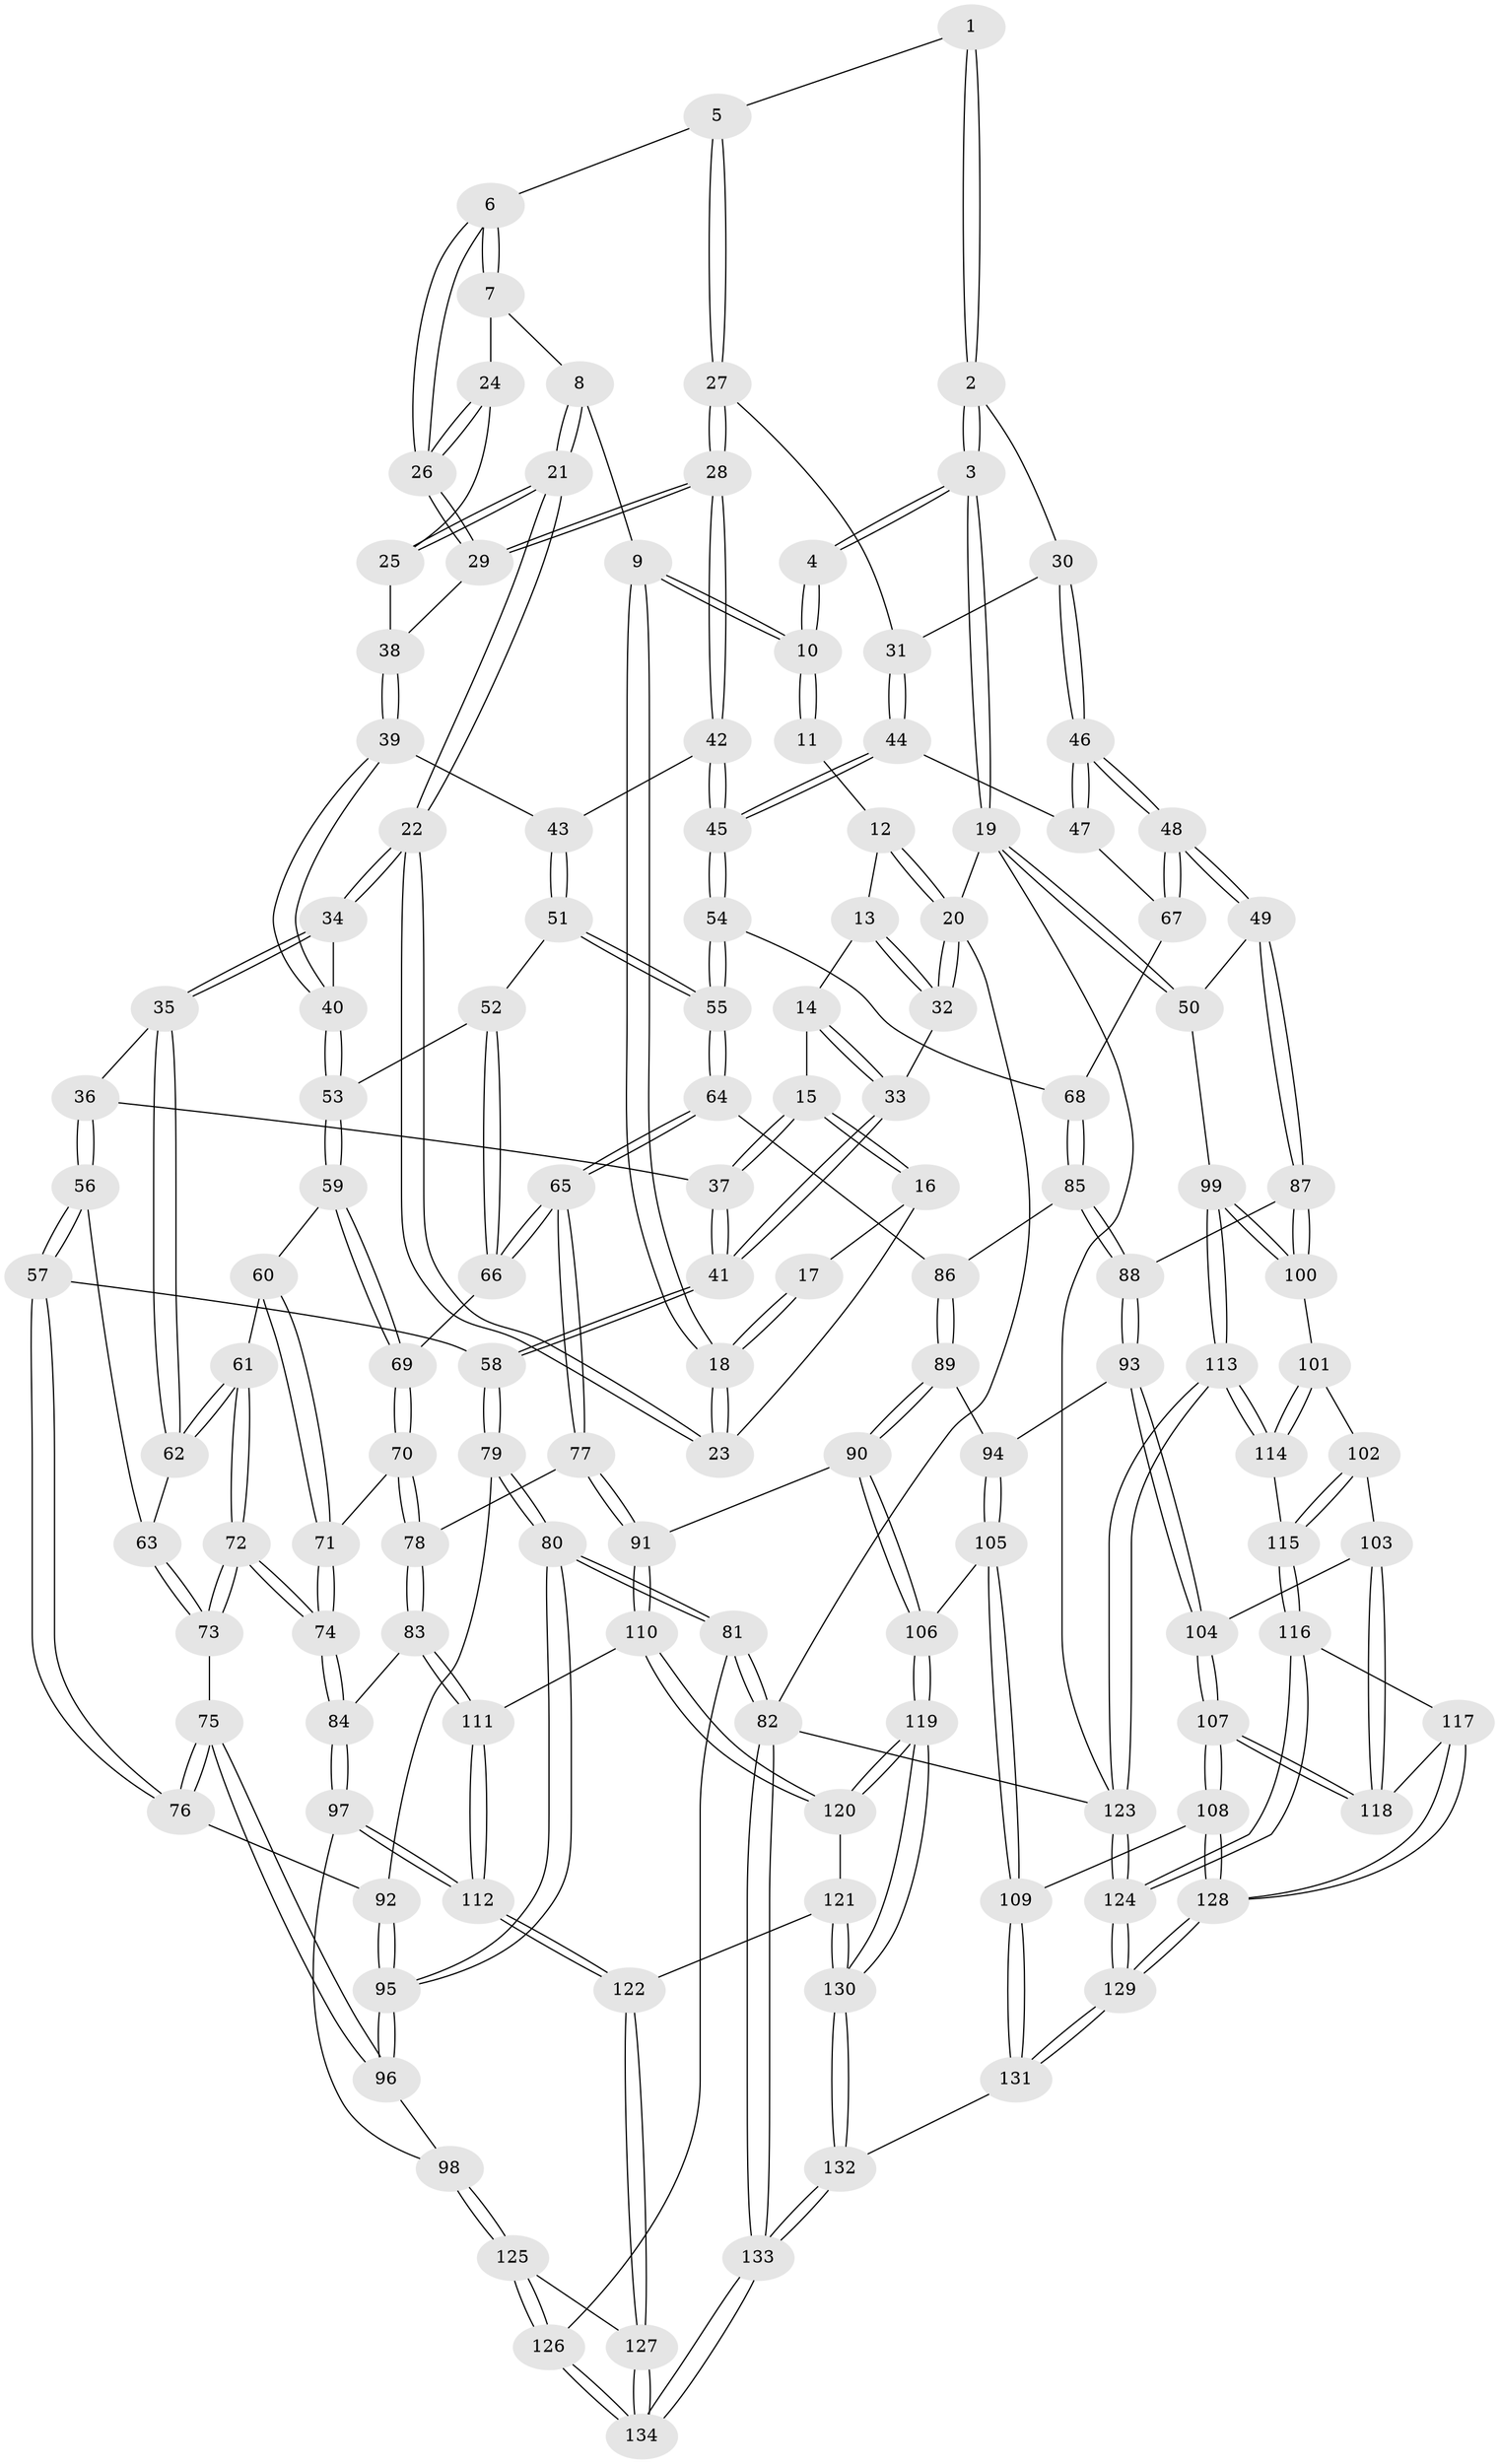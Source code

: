 // Generated by graph-tools (version 1.1) at 2025/51/03/09/25 03:51:02]
// undirected, 134 vertices, 332 edges
graph export_dot {
graph [start="1"]
  node [color=gray90,style=filled];
  1 [pos="+0.7615549450018815+0.04570035776987162"];
  2 [pos="+0.8396446621419741+0.16573426285641932"];
  3 [pos="+1+0"];
  4 [pos="+0.7480032861134511+0"];
  5 [pos="+0.6486955614478068+0.16314203615182588"];
  6 [pos="+0.6223310013559135+0.15584148196995132"];
  7 [pos="+0.5421434290924313+0.09548660306960971"];
  8 [pos="+0.46742101081913595+0"];
  9 [pos="+0.4577979654119191+0"];
  10 [pos="+0.45278895965716964+0"];
  11 [pos="+0.4220576374063051+0"];
  12 [pos="+0.26488657895060286+0"];
  13 [pos="+0.1944065002920551+0.1526296852284327"];
  14 [pos="+0.19414996253801473+0.15844067715396104"];
  15 [pos="+0.20681487523952313+0.19243348869185975"];
  16 [pos="+0.32158623470280984+0.15094462797957922"];
  17 [pos="+0.38170667828306465+0"];
  18 [pos="+0.36669145035612294+0.2051932512714833"];
  19 [pos="+1+0"];
  20 [pos="+0+0"];
  21 [pos="+0.4051132943446923+0.24555593096702727"];
  22 [pos="+0.3905556314143598+0.25782730236006757"];
  23 [pos="+0.3662039868346284+0.20772131456784326"];
  24 [pos="+0.5101660621289626+0.177986121673828"];
  25 [pos="+0.4763078757698239+0.22320935680051948"];
  26 [pos="+0.5684685297053301+0.250264934763638"];
  27 [pos="+0.7169441712055314+0.25960712091263416"];
  28 [pos="+0.5961990219750023+0.33176194332228887"];
  29 [pos="+0.5659049966077889+0.26602037994505223"];
  30 [pos="+0.8525432470346527+0.25747799516577374"];
  31 [pos="+0.7182458952817868+0.2599353451880421"];
  32 [pos="+0+0"];
  33 [pos="+0+0.13495561401089648"];
  34 [pos="+0.3644010205350964+0.31236574024232316"];
  35 [pos="+0.24369649222798484+0.3158604217377245"];
  36 [pos="+0.21332839679606047+0.29430569494311826"];
  37 [pos="+0.20669528754743186+0.28635139070170545"];
  38 [pos="+0.5092376018060757+0.25213646167779585"];
  39 [pos="+0.49394463745367495+0.3300093156904046"];
  40 [pos="+0.3863849223542387+0.33605420804720554"];
  41 [pos="+0+0.27710746763896194"];
  42 [pos="+0.5955431714681407+0.3331231868121051"];
  43 [pos="+0.5673522151226901+0.34759878405757955"];
  44 [pos="+0.7070011268152144+0.4177587564467936"];
  45 [pos="+0.6645143120867237+0.4344587681124963"];
  46 [pos="+0.9701815017360785+0.3532709925737548"];
  47 [pos="+0.7236516079139207+0.41968763285385324"];
  48 [pos="+1+0.383367913109192"];
  49 [pos="+1+0.3948563146322247"];
  50 [pos="+1+0.4009927153503987"];
  51 [pos="+0.5426108137257133+0.40419035539705617"];
  52 [pos="+0.517882726153726+0.4187073795212046"];
  53 [pos="+0.408192244620546+0.4101628348466094"];
  54 [pos="+0.6515472547065174+0.4694052132587089"];
  55 [pos="+0.6072008598595131+0.5113795996590726"];
  56 [pos="+0.06745807807332242+0.46406253625592364"];
  57 [pos="+0.055908831911764656+0.466211961409066"];
  58 [pos="+0+0.36290958993602296"];
  59 [pos="+0.40736378938888135+0.4184261580812551"];
  60 [pos="+0.31137916246682723+0.4821602425764525"];
  61 [pos="+0.277260540503234+0.4868265445350764"];
  62 [pos="+0.2351617025161639+0.4391800411017007"];
  63 [pos="+0.16631615766455304+0.4855091267088042"];
  64 [pos="+0.592781780440455+0.5408116166004304"];
  65 [pos="+0.5725739184491172+0.55139473827629"];
  66 [pos="+0.5075301285109889+0.5067055892358143"];
  67 [pos="+0.7698036582800943+0.5197083253301928"];
  68 [pos="+0.758181772971301+0.5321894816486649"];
  69 [pos="+0.43144713079525565+0.49352353630647583"];
  70 [pos="+0.4213787779790913+0.5121109922928603"];
  71 [pos="+0.37037217513634646+0.5281032139464564"];
  72 [pos="+0.27323695985594443+0.639565375984176"];
  73 [pos="+0.1866120339100427+0.6228386001710784"];
  74 [pos="+0.2804387572547692+0.6450484774218825"];
  75 [pos="+0.16445120046411163+0.6290607441003456"];
  76 [pos="+0.09278782221512683+0.6238149067187355"];
  77 [pos="+0.5157428057897522+0.6638723715200853"];
  78 [pos="+0.43637655422676674+0.6426646894973487"];
  79 [pos="+0+0.44408226693972846"];
  80 [pos="+0+0.8354674697322005"];
  81 [pos="+0+0.8383260179652469"];
  82 [pos="+0+1"];
  83 [pos="+0.3169452106639886+0.6705247788407915"];
  84 [pos="+0.29612850324776646+0.6643685610873626"];
  85 [pos="+0.7450286099978223+0.5923287032025875"];
  86 [pos="+0.6074625359536141+0.5497799383887351"];
  87 [pos="+0.7936181156636128+0.6551664751198125"];
  88 [pos="+0.7655230353225609+0.6502823036731289"];
  89 [pos="+0.6836021662481647+0.6824387556438652"];
  90 [pos="+0.5782196764052876+0.7345097401735301"];
  91 [pos="+0.5456632635904117+0.7238720048576361"];
  92 [pos="+0.08941113238557694+0.6257774428661815"];
  93 [pos="+0.7420895556357633+0.6695379175117295"];
  94 [pos="+0.7242776782805175+0.6760639241432018"];
  95 [pos="+0+0.7800291633460673"];
  96 [pos="+0.12928359722257982+0.8111580387372477"];
  97 [pos="+0.2391870433069926+0.7758985824148051"];
  98 [pos="+0.15180545109752083+0.8237175956148084"];
  99 [pos="+1+0.6429969295564932"];
  100 [pos="+0.8504716384480684+0.7074701221175435"];
  101 [pos="+0.8480892767656661+0.7766272448256418"];
  102 [pos="+0.8478383837464636+0.7774046183040066"];
  103 [pos="+0.8229127254716423+0.7919873221059763"];
  104 [pos="+0.7595894903405287+0.8077441227500771"];
  105 [pos="+0.681324502872337+0.8716415152348914"];
  106 [pos="+0.6749141495370766+0.8685025132879381"];
  107 [pos="+0.7071872565670768+0.8603676046821169"];
  108 [pos="+0.6865756612531921+0.8736990671445349"];
  109 [pos="+0.684797577743545+0.8739951614067235"];
  110 [pos="+0.4672691713869189+0.823574911463123"];
  111 [pos="+0.3821977400569189+0.793926855514611"];
  112 [pos="+0.31306751643781755+0.8611996099723088"];
  113 [pos="+1+0.7080669516733251"];
  114 [pos="+1+0.7760418757069597"];
  115 [pos="+0.9000781986015276+0.8573538748091728"];
  116 [pos="+0.898833499865794+0.8623480109374896"];
  117 [pos="+0.8442957467669981+0.8847308855819702"];
  118 [pos="+0.8217083385625171+0.8667824749014685"];
  119 [pos="+0.5196566854786615+0.9170486533770638"];
  120 [pos="+0.46977719512312477+0.8523015858403867"];
  121 [pos="+0.38227259011655534+0.9238238718094859"];
  122 [pos="+0.30794357715659876+0.9221380582136439"];
  123 [pos="+1+1"];
  124 [pos="+1+1"];
  125 [pos="+0.15741473280340282+0.8434951695068337"];
  126 [pos="+0.14043037279966133+0.9509826367626263"];
  127 [pos="+0.30232610171217766+0.9275584611118514"];
  128 [pos="+0.8141142830198357+0.9472156111749637"];
  129 [pos="+1+1"];
  130 [pos="+0.5056324856051883+1"];
  131 [pos="+0.6468547926103666+1"];
  132 [pos="+0.520380799424616+1"];
  133 [pos="+0.20468635131972426+1"];
  134 [pos="+0.2112405671630082+1"];
  1 -- 2;
  1 -- 2;
  1 -- 5;
  2 -- 3;
  2 -- 3;
  2 -- 30;
  3 -- 4;
  3 -- 4;
  3 -- 19;
  3 -- 19;
  4 -- 10;
  4 -- 10;
  5 -- 6;
  5 -- 27;
  5 -- 27;
  6 -- 7;
  6 -- 7;
  6 -- 26;
  6 -- 26;
  7 -- 8;
  7 -- 24;
  8 -- 9;
  8 -- 21;
  8 -- 21;
  9 -- 10;
  9 -- 10;
  9 -- 18;
  9 -- 18;
  10 -- 11;
  10 -- 11;
  11 -- 12;
  12 -- 13;
  12 -- 20;
  12 -- 20;
  13 -- 14;
  13 -- 32;
  13 -- 32;
  14 -- 15;
  14 -- 33;
  14 -- 33;
  15 -- 16;
  15 -- 16;
  15 -- 37;
  15 -- 37;
  16 -- 17;
  16 -- 23;
  17 -- 18;
  17 -- 18;
  18 -- 23;
  18 -- 23;
  19 -- 20;
  19 -- 50;
  19 -- 50;
  19 -- 123;
  20 -- 32;
  20 -- 32;
  20 -- 82;
  21 -- 22;
  21 -- 22;
  21 -- 25;
  21 -- 25;
  22 -- 23;
  22 -- 23;
  22 -- 34;
  22 -- 34;
  24 -- 25;
  24 -- 26;
  24 -- 26;
  25 -- 38;
  26 -- 29;
  26 -- 29;
  27 -- 28;
  27 -- 28;
  27 -- 31;
  28 -- 29;
  28 -- 29;
  28 -- 42;
  28 -- 42;
  29 -- 38;
  30 -- 31;
  30 -- 46;
  30 -- 46;
  31 -- 44;
  31 -- 44;
  32 -- 33;
  33 -- 41;
  33 -- 41;
  34 -- 35;
  34 -- 35;
  34 -- 40;
  35 -- 36;
  35 -- 62;
  35 -- 62;
  36 -- 37;
  36 -- 56;
  36 -- 56;
  37 -- 41;
  37 -- 41;
  38 -- 39;
  38 -- 39;
  39 -- 40;
  39 -- 40;
  39 -- 43;
  40 -- 53;
  40 -- 53;
  41 -- 58;
  41 -- 58;
  42 -- 43;
  42 -- 45;
  42 -- 45;
  43 -- 51;
  43 -- 51;
  44 -- 45;
  44 -- 45;
  44 -- 47;
  45 -- 54;
  45 -- 54;
  46 -- 47;
  46 -- 47;
  46 -- 48;
  46 -- 48;
  47 -- 67;
  48 -- 49;
  48 -- 49;
  48 -- 67;
  48 -- 67;
  49 -- 50;
  49 -- 87;
  49 -- 87;
  50 -- 99;
  51 -- 52;
  51 -- 55;
  51 -- 55;
  52 -- 53;
  52 -- 66;
  52 -- 66;
  53 -- 59;
  53 -- 59;
  54 -- 55;
  54 -- 55;
  54 -- 68;
  55 -- 64;
  55 -- 64;
  56 -- 57;
  56 -- 57;
  56 -- 63;
  57 -- 58;
  57 -- 76;
  57 -- 76;
  58 -- 79;
  58 -- 79;
  59 -- 60;
  59 -- 69;
  59 -- 69;
  60 -- 61;
  60 -- 71;
  60 -- 71;
  61 -- 62;
  61 -- 62;
  61 -- 72;
  61 -- 72;
  62 -- 63;
  63 -- 73;
  63 -- 73;
  64 -- 65;
  64 -- 65;
  64 -- 86;
  65 -- 66;
  65 -- 66;
  65 -- 77;
  65 -- 77;
  66 -- 69;
  67 -- 68;
  68 -- 85;
  68 -- 85;
  69 -- 70;
  69 -- 70;
  70 -- 71;
  70 -- 78;
  70 -- 78;
  71 -- 74;
  71 -- 74;
  72 -- 73;
  72 -- 73;
  72 -- 74;
  72 -- 74;
  73 -- 75;
  74 -- 84;
  74 -- 84;
  75 -- 76;
  75 -- 76;
  75 -- 96;
  75 -- 96;
  76 -- 92;
  77 -- 78;
  77 -- 91;
  77 -- 91;
  78 -- 83;
  78 -- 83;
  79 -- 80;
  79 -- 80;
  79 -- 92;
  80 -- 81;
  80 -- 81;
  80 -- 95;
  80 -- 95;
  81 -- 82;
  81 -- 82;
  81 -- 126;
  82 -- 133;
  82 -- 133;
  82 -- 123;
  83 -- 84;
  83 -- 111;
  83 -- 111;
  84 -- 97;
  84 -- 97;
  85 -- 86;
  85 -- 88;
  85 -- 88;
  86 -- 89;
  86 -- 89;
  87 -- 88;
  87 -- 100;
  87 -- 100;
  88 -- 93;
  88 -- 93;
  89 -- 90;
  89 -- 90;
  89 -- 94;
  90 -- 91;
  90 -- 106;
  90 -- 106;
  91 -- 110;
  91 -- 110;
  92 -- 95;
  92 -- 95;
  93 -- 94;
  93 -- 104;
  93 -- 104;
  94 -- 105;
  94 -- 105;
  95 -- 96;
  95 -- 96;
  96 -- 98;
  97 -- 98;
  97 -- 112;
  97 -- 112;
  98 -- 125;
  98 -- 125;
  99 -- 100;
  99 -- 100;
  99 -- 113;
  99 -- 113;
  100 -- 101;
  101 -- 102;
  101 -- 114;
  101 -- 114;
  102 -- 103;
  102 -- 115;
  102 -- 115;
  103 -- 104;
  103 -- 118;
  103 -- 118;
  104 -- 107;
  104 -- 107;
  105 -- 106;
  105 -- 109;
  105 -- 109;
  106 -- 119;
  106 -- 119;
  107 -- 108;
  107 -- 108;
  107 -- 118;
  107 -- 118;
  108 -- 109;
  108 -- 128;
  108 -- 128;
  109 -- 131;
  109 -- 131;
  110 -- 111;
  110 -- 120;
  110 -- 120;
  111 -- 112;
  111 -- 112;
  112 -- 122;
  112 -- 122;
  113 -- 114;
  113 -- 114;
  113 -- 123;
  113 -- 123;
  114 -- 115;
  115 -- 116;
  115 -- 116;
  116 -- 117;
  116 -- 124;
  116 -- 124;
  117 -- 118;
  117 -- 128;
  117 -- 128;
  119 -- 120;
  119 -- 120;
  119 -- 130;
  119 -- 130;
  120 -- 121;
  121 -- 122;
  121 -- 130;
  121 -- 130;
  122 -- 127;
  122 -- 127;
  123 -- 124;
  123 -- 124;
  124 -- 129;
  124 -- 129;
  125 -- 126;
  125 -- 126;
  125 -- 127;
  126 -- 134;
  126 -- 134;
  127 -- 134;
  127 -- 134;
  128 -- 129;
  128 -- 129;
  129 -- 131;
  129 -- 131;
  130 -- 132;
  130 -- 132;
  131 -- 132;
  132 -- 133;
  132 -- 133;
  133 -- 134;
  133 -- 134;
}
